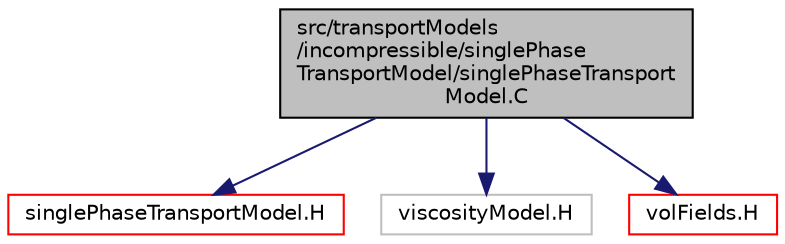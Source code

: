 digraph "src/transportModels/incompressible/singlePhaseTransportModel/singlePhaseTransportModel.C"
{
  bgcolor="transparent";
  edge [fontname="Helvetica",fontsize="10",labelfontname="Helvetica",labelfontsize="10"];
  node [fontname="Helvetica",fontsize="10",shape=record];
  Node1 [label="src/transportModels\l/incompressible/singlePhase\lTransportModel/singlePhaseTransport\lModel.C",height=0.2,width=0.4,color="black", fillcolor="grey75", style="filled", fontcolor="black"];
  Node1 -> Node2 [color="midnightblue",fontsize="10",style="solid",fontname="Helvetica"];
  Node2 [label="singlePhaseTransportModel.H",height=0.2,width=0.4,color="red",URL="$a10590.html"];
  Node1 -> Node3 [color="midnightblue",fontsize="10",style="solid",fontname="Helvetica"];
  Node3 [label="viscosityModel.H",height=0.2,width=0.4,color="grey75"];
  Node1 -> Node4 [color="midnightblue",fontsize="10",style="solid",fontname="Helvetica"];
  Node4 [label="volFields.H",height=0.2,width=0.4,color="red",URL="$a05778.html"];
}
